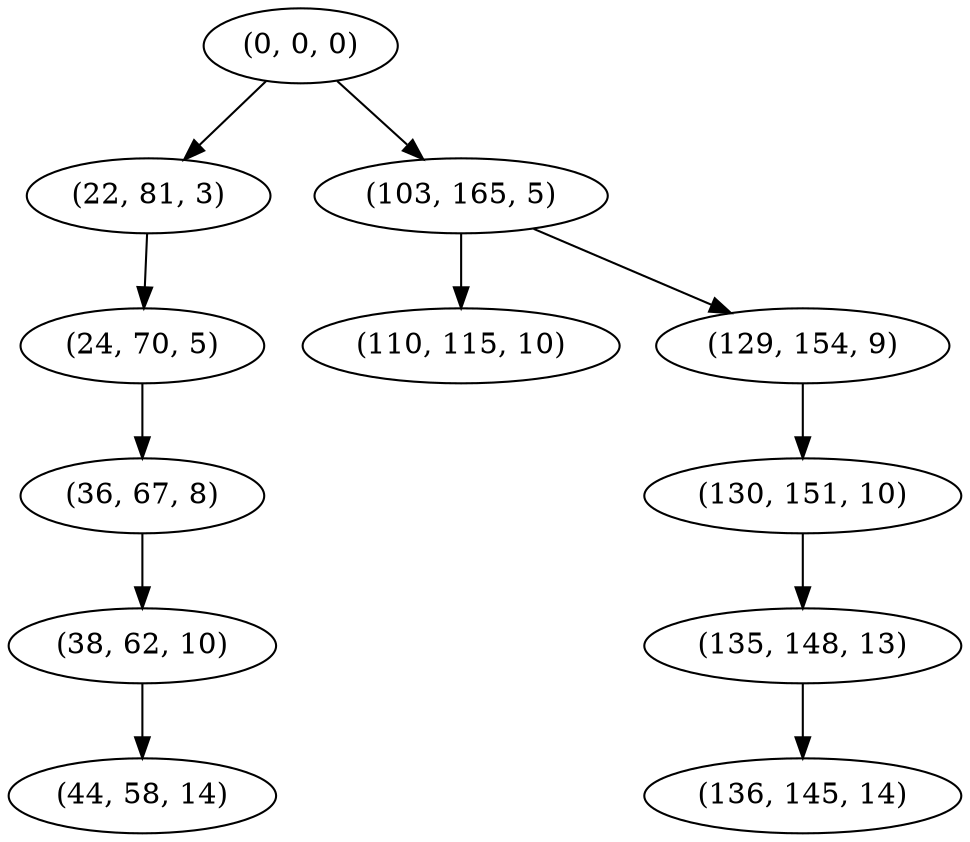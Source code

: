 digraph tree {
    "(0, 0, 0)";
    "(22, 81, 3)";
    "(24, 70, 5)";
    "(36, 67, 8)";
    "(38, 62, 10)";
    "(44, 58, 14)";
    "(103, 165, 5)";
    "(110, 115, 10)";
    "(129, 154, 9)";
    "(130, 151, 10)";
    "(135, 148, 13)";
    "(136, 145, 14)";
    "(0, 0, 0)" -> "(22, 81, 3)";
    "(0, 0, 0)" -> "(103, 165, 5)";
    "(22, 81, 3)" -> "(24, 70, 5)";
    "(24, 70, 5)" -> "(36, 67, 8)";
    "(36, 67, 8)" -> "(38, 62, 10)";
    "(38, 62, 10)" -> "(44, 58, 14)";
    "(103, 165, 5)" -> "(110, 115, 10)";
    "(103, 165, 5)" -> "(129, 154, 9)";
    "(129, 154, 9)" -> "(130, 151, 10)";
    "(130, 151, 10)" -> "(135, 148, 13)";
    "(135, 148, 13)" -> "(136, 145, 14)";
}
